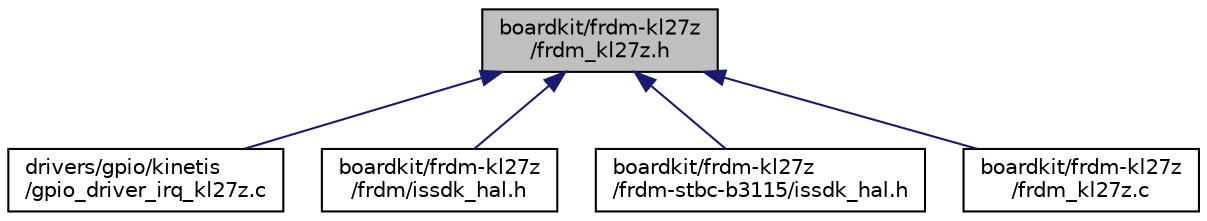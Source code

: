 digraph "boardkit/frdm-kl27z/frdm_kl27z.h"
{
  edge [fontname="Helvetica",fontsize="10",labelfontname="Helvetica",labelfontsize="10"];
  node [fontname="Helvetica",fontsize="10",shape=record];
  Node6 [label="boardkit/frdm-kl27z\l/frdm_kl27z.h",height=0.2,width=0.4,color="black", fillcolor="grey75", style="filled", fontcolor="black"];
  Node6 -> Node7 [dir="back",color="midnightblue",fontsize="10",style="solid",fontname="Helvetica"];
  Node7 [label="drivers/gpio/kinetis\l/gpio_driver_irq_kl27z.c",height=0.2,width=0.4,color="black", fillcolor="white", style="filled",URL="$gpio__driver__irq__kl27z_8c.html",tooltip="The gpio_driver_irq_kl27z.c file containes the Generic IRQ implmentation for the FRDM-KL27Z GPIO..."];
  Node6 -> Node8 [dir="back",color="midnightblue",fontsize="10",style="solid",fontname="Helvetica"];
  Node8 [label="boardkit/frdm-kl27z\l/frdm/issdk_hal.h",height=0.2,width=0.4,color="black", fillcolor="white", style="filled",URL="$frdm-kl27z_2frdm_2issdk__hal_8h.html"];
  Node6 -> Node9 [dir="back",color="midnightblue",fontsize="10",style="solid",fontname="Helvetica"];
  Node9 [label="boardkit/frdm-kl27z\l/frdm-stbc-b3115/issdk_hal.h",height=0.2,width=0.4,color="black", fillcolor="white", style="filled",URL="$frdm-kl27z_2frdm-stbc-b3115_2issdk__hal_8h.html"];
  Node6 -> Node10 [dir="back",color="midnightblue",fontsize="10",style="solid",fontname="Helvetica"];
  Node10 [label="boardkit/frdm-kl27z\l/frdm_kl27z.c",height=0.2,width=0.4,color="black", fillcolor="white", style="filled",URL="$frdm__kl27z_8c.html",tooltip="The frdm_kl27z.c file defines GPIO pins for FRDM-KL27Z board. "];
}

